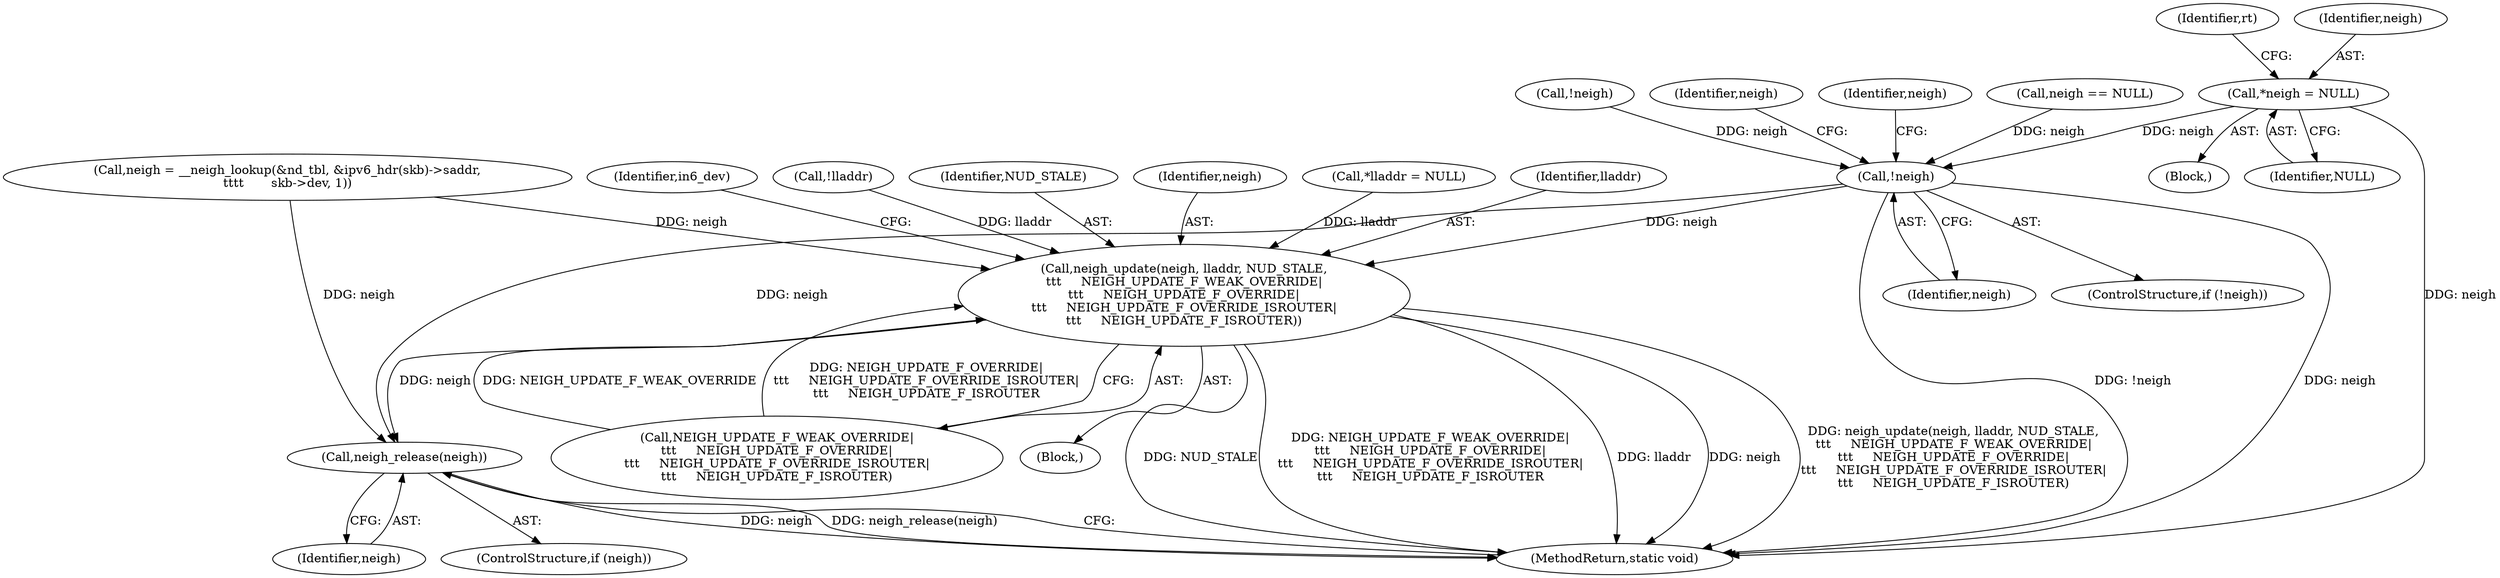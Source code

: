 digraph "0_linux_6fd99094de2b83d1d4c8457f2c83483b2828e75a@pointer" {
"1000121" [label="(Call,*neigh = NULL)"];
"1000725" [label="(Call,!neigh)"];
"1000771" [label="(Call,neigh_update(neigh, lladdr, NUD_STALE,\n\t\t\t     NEIGH_UPDATE_F_WEAK_OVERRIDE|\n\t\t\t     NEIGH_UPDATE_F_OVERRIDE|\n\t\t\t     NEIGH_UPDATE_F_OVERRIDE_ISROUTER|\n\t\t\t     NEIGH_UPDATE_F_ISROUTER))"];
"1001102" [label="(Call,neigh_release(neigh))"];
"1000726" [label="(Identifier,neigh)"];
"1000785" [label="(Identifier,in6_dev)"];
"1000418" [label="(Call,!neigh)"];
"1000763" [label="(Call,!lladdr)"];
"1000742" [label="(Identifier,neigh)"];
"1001102" [label="(Call,neigh_release(neigh))"];
"1000727" [label="(Call,neigh = __neigh_lookup(&nd_tbl, &ipv6_hdr(skb)->saddr,\n\t\t\t\t       skb->dev, 1))"];
"1001103" [label="(Identifier,neigh)"];
"1000775" [label="(Call,NEIGH_UPDATE_F_WEAK_OVERRIDE|\n\t\t\t     NEIGH_UPDATE_F_OVERRIDE|\n\t\t\t     NEIGH_UPDATE_F_OVERRIDE_ISROUTER|\n\t\t\t     NEIGH_UPDATE_F_ISROUTER)"];
"1000127" [label="(Identifier,rt)"];
"1000743" [label="(Block,)"];
"1001100" [label="(ControlStructure,if (neigh))"];
"1000774" [label="(Identifier,NUD_STALE)"];
"1000123" [label="(Identifier,NULL)"];
"1001104" [label="(MethodReturn,static void)"];
"1000724" [label="(ControlStructure,if (!neigh))"];
"1000728" [label="(Identifier,neigh)"];
"1000112" [label="(Block,)"];
"1000725" [label="(Call,!neigh)"];
"1000499" [label="(Call,neigh == NULL)"];
"1000772" [label="(Identifier,neigh)"];
"1000745" [label="(Call,*lladdr = NULL)"];
"1000771" [label="(Call,neigh_update(neigh, lladdr, NUD_STALE,\n\t\t\t     NEIGH_UPDATE_F_WEAK_OVERRIDE|\n\t\t\t     NEIGH_UPDATE_F_OVERRIDE|\n\t\t\t     NEIGH_UPDATE_F_OVERRIDE_ISROUTER|\n\t\t\t     NEIGH_UPDATE_F_ISROUTER))"];
"1000122" [label="(Identifier,neigh)"];
"1000121" [label="(Call,*neigh = NULL)"];
"1000773" [label="(Identifier,lladdr)"];
"1000121" -> "1000112"  [label="AST: "];
"1000121" -> "1000123"  [label="CFG: "];
"1000122" -> "1000121"  [label="AST: "];
"1000123" -> "1000121"  [label="AST: "];
"1000127" -> "1000121"  [label="CFG: "];
"1000121" -> "1001104"  [label="DDG: neigh"];
"1000121" -> "1000725"  [label="DDG: neigh"];
"1000725" -> "1000724"  [label="AST: "];
"1000725" -> "1000726"  [label="CFG: "];
"1000726" -> "1000725"  [label="AST: "];
"1000728" -> "1000725"  [label="CFG: "];
"1000742" -> "1000725"  [label="CFG: "];
"1000725" -> "1001104"  [label="DDG: !neigh"];
"1000725" -> "1001104"  [label="DDG: neigh"];
"1000499" -> "1000725"  [label="DDG: neigh"];
"1000418" -> "1000725"  [label="DDG: neigh"];
"1000725" -> "1000771"  [label="DDG: neigh"];
"1000725" -> "1001102"  [label="DDG: neigh"];
"1000771" -> "1000743"  [label="AST: "];
"1000771" -> "1000775"  [label="CFG: "];
"1000772" -> "1000771"  [label="AST: "];
"1000773" -> "1000771"  [label="AST: "];
"1000774" -> "1000771"  [label="AST: "];
"1000775" -> "1000771"  [label="AST: "];
"1000785" -> "1000771"  [label="CFG: "];
"1000771" -> "1001104"  [label="DDG: lladdr"];
"1000771" -> "1001104"  [label="DDG: NUD_STALE"];
"1000771" -> "1001104"  [label="DDG: neigh"];
"1000771" -> "1001104"  [label="DDG: neigh_update(neigh, lladdr, NUD_STALE,\n\t\t\t     NEIGH_UPDATE_F_WEAK_OVERRIDE|\n\t\t\t     NEIGH_UPDATE_F_OVERRIDE|\n\t\t\t     NEIGH_UPDATE_F_OVERRIDE_ISROUTER|\n\t\t\t     NEIGH_UPDATE_F_ISROUTER)"];
"1000771" -> "1001104"  [label="DDG: NEIGH_UPDATE_F_WEAK_OVERRIDE|\n\t\t\t     NEIGH_UPDATE_F_OVERRIDE|\n\t\t\t     NEIGH_UPDATE_F_OVERRIDE_ISROUTER|\n\t\t\t     NEIGH_UPDATE_F_ISROUTER"];
"1000727" -> "1000771"  [label="DDG: neigh"];
"1000745" -> "1000771"  [label="DDG: lladdr"];
"1000763" -> "1000771"  [label="DDG: lladdr"];
"1000775" -> "1000771"  [label="DDG: NEIGH_UPDATE_F_WEAK_OVERRIDE"];
"1000775" -> "1000771"  [label="DDG: NEIGH_UPDATE_F_OVERRIDE|\n\t\t\t     NEIGH_UPDATE_F_OVERRIDE_ISROUTER|\n\t\t\t     NEIGH_UPDATE_F_ISROUTER"];
"1000771" -> "1001102"  [label="DDG: neigh"];
"1001102" -> "1001100"  [label="AST: "];
"1001102" -> "1001103"  [label="CFG: "];
"1001103" -> "1001102"  [label="AST: "];
"1001104" -> "1001102"  [label="CFG: "];
"1001102" -> "1001104"  [label="DDG: neigh"];
"1001102" -> "1001104"  [label="DDG: neigh_release(neigh)"];
"1000727" -> "1001102"  [label="DDG: neigh"];
}
